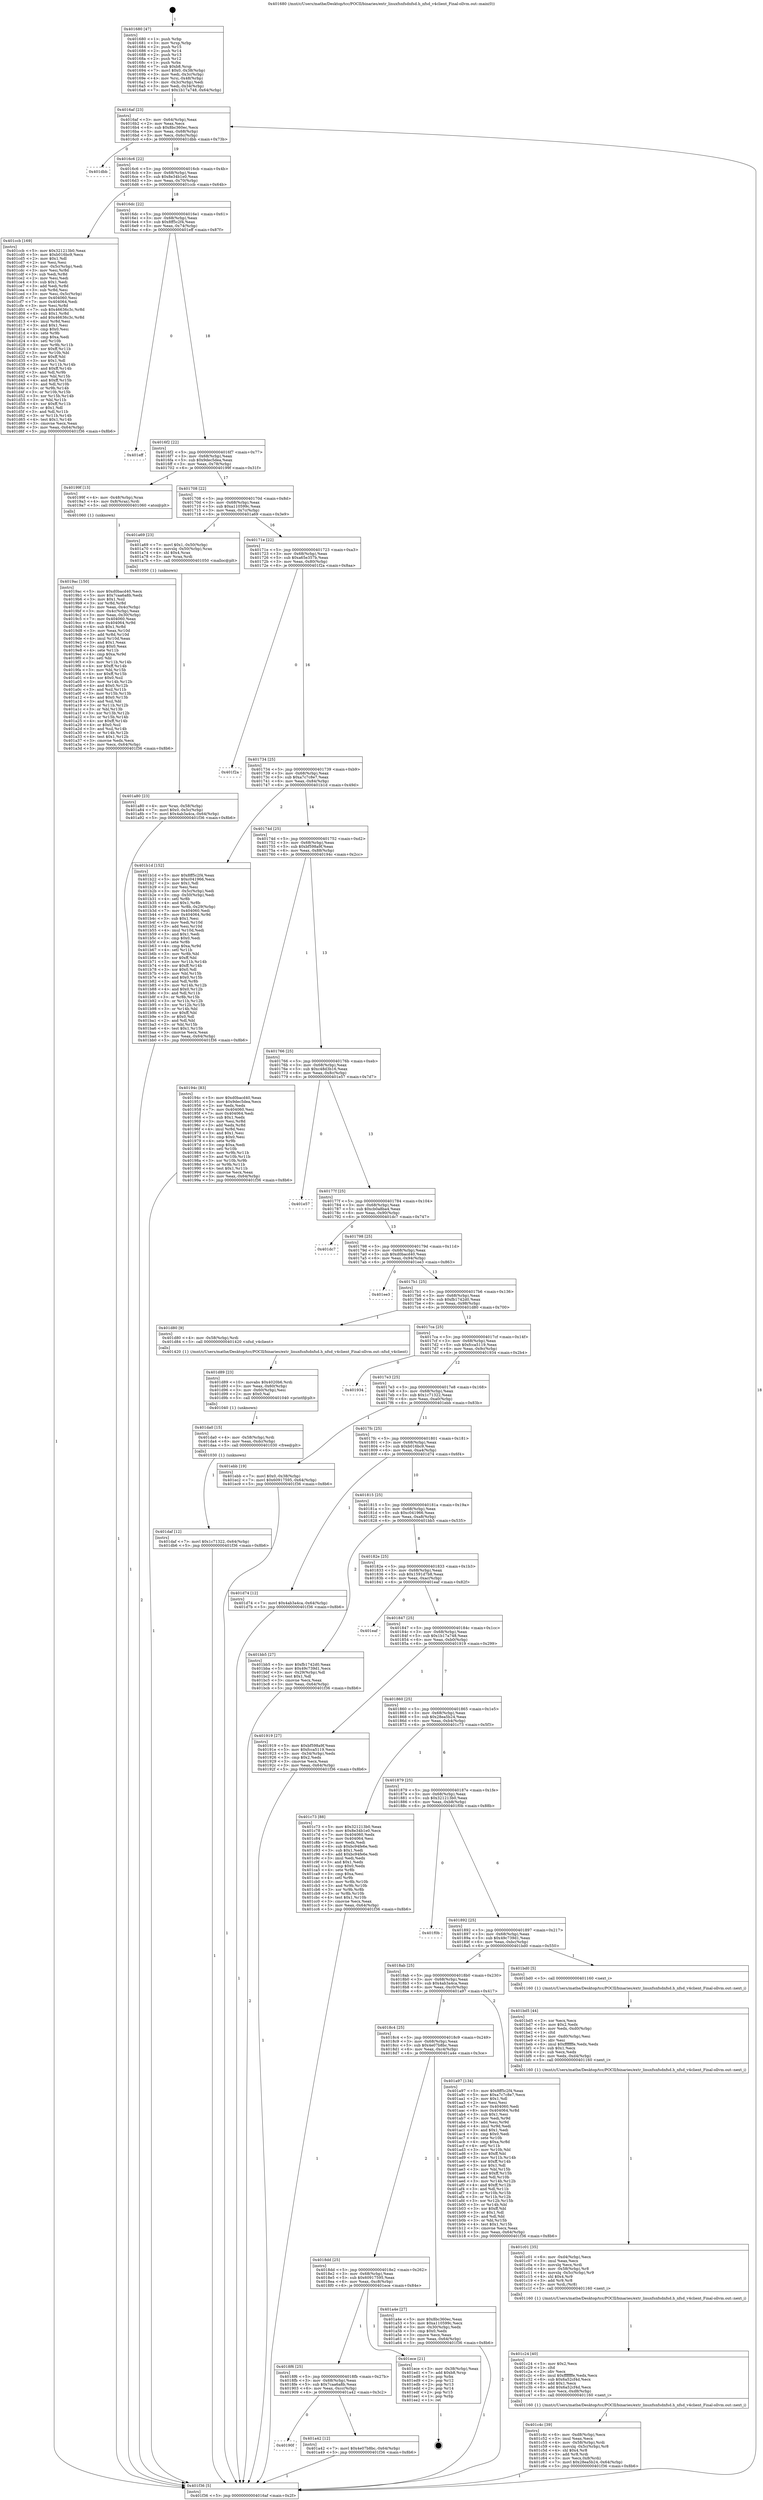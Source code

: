 digraph "0x401680" {
  label = "0x401680 (/mnt/c/Users/mathe/Desktop/tcc/POCII/binaries/extr_linuxfsnfsdnfsd.h_nfsd_v4client_Final-ollvm.out::main(0))"
  labelloc = "t"
  node[shape=record]

  Entry [label="",width=0.3,height=0.3,shape=circle,fillcolor=black,style=filled]
  "0x4016af" [label="{
     0x4016af [23]\l
     | [instrs]\l
     &nbsp;&nbsp;0x4016af \<+3\>: mov -0x64(%rbp),%eax\l
     &nbsp;&nbsp;0x4016b2 \<+2\>: mov %eax,%ecx\l
     &nbsp;&nbsp;0x4016b4 \<+6\>: sub $0x8bc360ec,%ecx\l
     &nbsp;&nbsp;0x4016ba \<+3\>: mov %eax,-0x68(%rbp)\l
     &nbsp;&nbsp;0x4016bd \<+3\>: mov %ecx,-0x6c(%rbp)\l
     &nbsp;&nbsp;0x4016c0 \<+6\>: je 0000000000401dbb \<main+0x73b\>\l
  }"]
  "0x401dbb" [label="{
     0x401dbb\l
  }", style=dashed]
  "0x4016c6" [label="{
     0x4016c6 [22]\l
     | [instrs]\l
     &nbsp;&nbsp;0x4016c6 \<+5\>: jmp 00000000004016cb \<main+0x4b\>\l
     &nbsp;&nbsp;0x4016cb \<+3\>: mov -0x68(%rbp),%eax\l
     &nbsp;&nbsp;0x4016ce \<+5\>: sub $0x8e34b1e0,%eax\l
     &nbsp;&nbsp;0x4016d3 \<+3\>: mov %eax,-0x70(%rbp)\l
     &nbsp;&nbsp;0x4016d6 \<+6\>: je 0000000000401ccb \<main+0x64b\>\l
  }"]
  Exit [label="",width=0.3,height=0.3,shape=circle,fillcolor=black,style=filled,peripheries=2]
  "0x401ccb" [label="{
     0x401ccb [169]\l
     | [instrs]\l
     &nbsp;&nbsp;0x401ccb \<+5\>: mov $0x321213b0,%eax\l
     &nbsp;&nbsp;0x401cd0 \<+5\>: mov $0xb016bc9,%ecx\l
     &nbsp;&nbsp;0x401cd5 \<+2\>: mov $0x1,%dl\l
     &nbsp;&nbsp;0x401cd7 \<+2\>: xor %esi,%esi\l
     &nbsp;&nbsp;0x401cd9 \<+3\>: mov -0x5c(%rbp),%edi\l
     &nbsp;&nbsp;0x401cdc \<+3\>: mov %esi,%r8d\l
     &nbsp;&nbsp;0x401cdf \<+3\>: sub %edi,%r8d\l
     &nbsp;&nbsp;0x401ce2 \<+2\>: mov %esi,%edi\l
     &nbsp;&nbsp;0x401ce4 \<+3\>: sub $0x1,%edi\l
     &nbsp;&nbsp;0x401ce7 \<+3\>: add %edi,%r8d\l
     &nbsp;&nbsp;0x401cea \<+3\>: sub %r8d,%esi\l
     &nbsp;&nbsp;0x401ced \<+3\>: mov %esi,-0x5c(%rbp)\l
     &nbsp;&nbsp;0x401cf0 \<+7\>: mov 0x404060,%esi\l
     &nbsp;&nbsp;0x401cf7 \<+7\>: mov 0x404064,%edi\l
     &nbsp;&nbsp;0x401cfe \<+3\>: mov %esi,%r8d\l
     &nbsp;&nbsp;0x401d01 \<+7\>: sub $0x46636c3c,%r8d\l
     &nbsp;&nbsp;0x401d08 \<+4\>: sub $0x1,%r8d\l
     &nbsp;&nbsp;0x401d0c \<+7\>: add $0x46636c3c,%r8d\l
     &nbsp;&nbsp;0x401d13 \<+4\>: imul %r8d,%esi\l
     &nbsp;&nbsp;0x401d17 \<+3\>: and $0x1,%esi\l
     &nbsp;&nbsp;0x401d1a \<+3\>: cmp $0x0,%esi\l
     &nbsp;&nbsp;0x401d1d \<+4\>: sete %r9b\l
     &nbsp;&nbsp;0x401d21 \<+3\>: cmp $0xa,%edi\l
     &nbsp;&nbsp;0x401d24 \<+4\>: setl %r10b\l
     &nbsp;&nbsp;0x401d28 \<+3\>: mov %r9b,%r11b\l
     &nbsp;&nbsp;0x401d2b \<+4\>: xor $0xff,%r11b\l
     &nbsp;&nbsp;0x401d2f \<+3\>: mov %r10b,%bl\l
     &nbsp;&nbsp;0x401d32 \<+3\>: xor $0xff,%bl\l
     &nbsp;&nbsp;0x401d35 \<+3\>: xor $0x1,%dl\l
     &nbsp;&nbsp;0x401d38 \<+3\>: mov %r11b,%r14b\l
     &nbsp;&nbsp;0x401d3b \<+4\>: and $0xff,%r14b\l
     &nbsp;&nbsp;0x401d3f \<+3\>: and %dl,%r9b\l
     &nbsp;&nbsp;0x401d42 \<+3\>: mov %bl,%r15b\l
     &nbsp;&nbsp;0x401d45 \<+4\>: and $0xff,%r15b\l
     &nbsp;&nbsp;0x401d49 \<+3\>: and %dl,%r10b\l
     &nbsp;&nbsp;0x401d4c \<+3\>: or %r9b,%r14b\l
     &nbsp;&nbsp;0x401d4f \<+3\>: or %r10b,%r15b\l
     &nbsp;&nbsp;0x401d52 \<+3\>: xor %r15b,%r14b\l
     &nbsp;&nbsp;0x401d55 \<+3\>: or %bl,%r11b\l
     &nbsp;&nbsp;0x401d58 \<+4\>: xor $0xff,%r11b\l
     &nbsp;&nbsp;0x401d5c \<+3\>: or $0x1,%dl\l
     &nbsp;&nbsp;0x401d5f \<+3\>: and %dl,%r11b\l
     &nbsp;&nbsp;0x401d62 \<+3\>: or %r11b,%r14b\l
     &nbsp;&nbsp;0x401d65 \<+4\>: test $0x1,%r14b\l
     &nbsp;&nbsp;0x401d69 \<+3\>: cmovne %ecx,%eax\l
     &nbsp;&nbsp;0x401d6c \<+3\>: mov %eax,-0x64(%rbp)\l
     &nbsp;&nbsp;0x401d6f \<+5\>: jmp 0000000000401f36 \<main+0x8b6\>\l
  }"]
  "0x4016dc" [label="{
     0x4016dc [22]\l
     | [instrs]\l
     &nbsp;&nbsp;0x4016dc \<+5\>: jmp 00000000004016e1 \<main+0x61\>\l
     &nbsp;&nbsp;0x4016e1 \<+3\>: mov -0x68(%rbp),%eax\l
     &nbsp;&nbsp;0x4016e4 \<+5\>: sub $0x8ff5c2f4,%eax\l
     &nbsp;&nbsp;0x4016e9 \<+3\>: mov %eax,-0x74(%rbp)\l
     &nbsp;&nbsp;0x4016ec \<+6\>: je 0000000000401eff \<main+0x87f\>\l
  }"]
  "0x401daf" [label="{
     0x401daf [12]\l
     | [instrs]\l
     &nbsp;&nbsp;0x401daf \<+7\>: movl $0x1c71322,-0x64(%rbp)\l
     &nbsp;&nbsp;0x401db6 \<+5\>: jmp 0000000000401f36 \<main+0x8b6\>\l
  }"]
  "0x401eff" [label="{
     0x401eff\l
  }", style=dashed]
  "0x4016f2" [label="{
     0x4016f2 [22]\l
     | [instrs]\l
     &nbsp;&nbsp;0x4016f2 \<+5\>: jmp 00000000004016f7 \<main+0x77\>\l
     &nbsp;&nbsp;0x4016f7 \<+3\>: mov -0x68(%rbp),%eax\l
     &nbsp;&nbsp;0x4016fa \<+5\>: sub $0x9dec5dea,%eax\l
     &nbsp;&nbsp;0x4016ff \<+3\>: mov %eax,-0x78(%rbp)\l
     &nbsp;&nbsp;0x401702 \<+6\>: je 000000000040199f \<main+0x31f\>\l
  }"]
  "0x401da0" [label="{
     0x401da0 [15]\l
     | [instrs]\l
     &nbsp;&nbsp;0x401da0 \<+4\>: mov -0x58(%rbp),%rdi\l
     &nbsp;&nbsp;0x401da4 \<+6\>: mov %eax,-0xdc(%rbp)\l
     &nbsp;&nbsp;0x401daa \<+5\>: call 0000000000401030 \<free@plt\>\l
     | [calls]\l
     &nbsp;&nbsp;0x401030 \{1\} (unknown)\l
  }"]
  "0x40199f" [label="{
     0x40199f [13]\l
     | [instrs]\l
     &nbsp;&nbsp;0x40199f \<+4\>: mov -0x48(%rbp),%rax\l
     &nbsp;&nbsp;0x4019a3 \<+4\>: mov 0x8(%rax),%rdi\l
     &nbsp;&nbsp;0x4019a7 \<+5\>: call 0000000000401060 \<atoi@plt\>\l
     | [calls]\l
     &nbsp;&nbsp;0x401060 \{1\} (unknown)\l
  }"]
  "0x401708" [label="{
     0x401708 [22]\l
     | [instrs]\l
     &nbsp;&nbsp;0x401708 \<+5\>: jmp 000000000040170d \<main+0x8d\>\l
     &nbsp;&nbsp;0x40170d \<+3\>: mov -0x68(%rbp),%eax\l
     &nbsp;&nbsp;0x401710 \<+5\>: sub $0xa110599c,%eax\l
     &nbsp;&nbsp;0x401715 \<+3\>: mov %eax,-0x7c(%rbp)\l
     &nbsp;&nbsp;0x401718 \<+6\>: je 0000000000401a69 \<main+0x3e9\>\l
  }"]
  "0x401d89" [label="{
     0x401d89 [23]\l
     | [instrs]\l
     &nbsp;&nbsp;0x401d89 \<+10\>: movabs $0x4020b6,%rdi\l
     &nbsp;&nbsp;0x401d93 \<+3\>: mov %eax,-0x60(%rbp)\l
     &nbsp;&nbsp;0x401d96 \<+3\>: mov -0x60(%rbp),%esi\l
     &nbsp;&nbsp;0x401d99 \<+2\>: mov $0x0,%al\l
     &nbsp;&nbsp;0x401d9b \<+5\>: call 0000000000401040 \<printf@plt\>\l
     | [calls]\l
     &nbsp;&nbsp;0x401040 \{1\} (unknown)\l
  }"]
  "0x401a69" [label="{
     0x401a69 [23]\l
     | [instrs]\l
     &nbsp;&nbsp;0x401a69 \<+7\>: movl $0x1,-0x50(%rbp)\l
     &nbsp;&nbsp;0x401a70 \<+4\>: movslq -0x50(%rbp),%rax\l
     &nbsp;&nbsp;0x401a74 \<+4\>: shl $0x4,%rax\l
     &nbsp;&nbsp;0x401a78 \<+3\>: mov %rax,%rdi\l
     &nbsp;&nbsp;0x401a7b \<+5\>: call 0000000000401050 \<malloc@plt\>\l
     | [calls]\l
     &nbsp;&nbsp;0x401050 \{1\} (unknown)\l
  }"]
  "0x40171e" [label="{
     0x40171e [22]\l
     | [instrs]\l
     &nbsp;&nbsp;0x40171e \<+5\>: jmp 0000000000401723 \<main+0xa3\>\l
     &nbsp;&nbsp;0x401723 \<+3\>: mov -0x68(%rbp),%eax\l
     &nbsp;&nbsp;0x401726 \<+5\>: sub $0xa65e357b,%eax\l
     &nbsp;&nbsp;0x40172b \<+3\>: mov %eax,-0x80(%rbp)\l
     &nbsp;&nbsp;0x40172e \<+6\>: je 0000000000401f2a \<main+0x8aa\>\l
  }"]
  "0x401c4c" [label="{
     0x401c4c [39]\l
     | [instrs]\l
     &nbsp;&nbsp;0x401c4c \<+6\>: mov -0xd8(%rbp),%ecx\l
     &nbsp;&nbsp;0x401c52 \<+3\>: imul %eax,%ecx\l
     &nbsp;&nbsp;0x401c55 \<+4\>: mov -0x58(%rbp),%rdi\l
     &nbsp;&nbsp;0x401c59 \<+4\>: movslq -0x5c(%rbp),%r8\l
     &nbsp;&nbsp;0x401c5d \<+4\>: shl $0x4,%r8\l
     &nbsp;&nbsp;0x401c61 \<+3\>: add %r8,%rdi\l
     &nbsp;&nbsp;0x401c64 \<+3\>: mov %ecx,0x8(%rdi)\l
     &nbsp;&nbsp;0x401c67 \<+7\>: movl $0x28ea5b24,-0x64(%rbp)\l
     &nbsp;&nbsp;0x401c6e \<+5\>: jmp 0000000000401f36 \<main+0x8b6\>\l
  }"]
  "0x401f2a" [label="{
     0x401f2a\l
  }", style=dashed]
  "0x401734" [label="{
     0x401734 [25]\l
     | [instrs]\l
     &nbsp;&nbsp;0x401734 \<+5\>: jmp 0000000000401739 \<main+0xb9\>\l
     &nbsp;&nbsp;0x401739 \<+3\>: mov -0x68(%rbp),%eax\l
     &nbsp;&nbsp;0x40173c \<+5\>: sub $0xa7c7c8e7,%eax\l
     &nbsp;&nbsp;0x401741 \<+6\>: mov %eax,-0x84(%rbp)\l
     &nbsp;&nbsp;0x401747 \<+6\>: je 0000000000401b1d \<main+0x49d\>\l
  }"]
  "0x401c24" [label="{
     0x401c24 [40]\l
     | [instrs]\l
     &nbsp;&nbsp;0x401c24 \<+5\>: mov $0x2,%ecx\l
     &nbsp;&nbsp;0x401c29 \<+1\>: cltd\l
     &nbsp;&nbsp;0x401c2a \<+2\>: idiv %ecx\l
     &nbsp;&nbsp;0x401c2c \<+6\>: imul $0xfffffffe,%edx,%ecx\l
     &nbsp;&nbsp;0x401c32 \<+6\>: sub $0x6a52cf4d,%ecx\l
     &nbsp;&nbsp;0x401c38 \<+3\>: add $0x1,%ecx\l
     &nbsp;&nbsp;0x401c3b \<+6\>: add $0x6a52cf4d,%ecx\l
     &nbsp;&nbsp;0x401c41 \<+6\>: mov %ecx,-0xd8(%rbp)\l
     &nbsp;&nbsp;0x401c47 \<+5\>: call 0000000000401160 \<next_i\>\l
     | [calls]\l
     &nbsp;&nbsp;0x401160 \{1\} (/mnt/c/Users/mathe/Desktop/tcc/POCII/binaries/extr_linuxfsnfsdnfsd.h_nfsd_v4client_Final-ollvm.out::next_i)\l
  }"]
  "0x401b1d" [label="{
     0x401b1d [152]\l
     | [instrs]\l
     &nbsp;&nbsp;0x401b1d \<+5\>: mov $0x8ff5c2f4,%eax\l
     &nbsp;&nbsp;0x401b22 \<+5\>: mov $0xc041966,%ecx\l
     &nbsp;&nbsp;0x401b27 \<+2\>: mov $0x1,%dl\l
     &nbsp;&nbsp;0x401b29 \<+2\>: xor %esi,%esi\l
     &nbsp;&nbsp;0x401b2b \<+3\>: mov -0x5c(%rbp),%edi\l
     &nbsp;&nbsp;0x401b2e \<+3\>: cmp -0x50(%rbp),%edi\l
     &nbsp;&nbsp;0x401b31 \<+4\>: setl %r8b\l
     &nbsp;&nbsp;0x401b35 \<+4\>: and $0x1,%r8b\l
     &nbsp;&nbsp;0x401b39 \<+4\>: mov %r8b,-0x29(%rbp)\l
     &nbsp;&nbsp;0x401b3d \<+7\>: mov 0x404060,%edi\l
     &nbsp;&nbsp;0x401b44 \<+8\>: mov 0x404064,%r9d\l
     &nbsp;&nbsp;0x401b4c \<+3\>: sub $0x1,%esi\l
     &nbsp;&nbsp;0x401b4f \<+3\>: mov %edi,%r10d\l
     &nbsp;&nbsp;0x401b52 \<+3\>: add %esi,%r10d\l
     &nbsp;&nbsp;0x401b55 \<+4\>: imul %r10d,%edi\l
     &nbsp;&nbsp;0x401b59 \<+3\>: and $0x1,%edi\l
     &nbsp;&nbsp;0x401b5c \<+3\>: cmp $0x0,%edi\l
     &nbsp;&nbsp;0x401b5f \<+4\>: sete %r8b\l
     &nbsp;&nbsp;0x401b63 \<+4\>: cmp $0xa,%r9d\l
     &nbsp;&nbsp;0x401b67 \<+4\>: setl %r11b\l
     &nbsp;&nbsp;0x401b6b \<+3\>: mov %r8b,%bl\l
     &nbsp;&nbsp;0x401b6e \<+3\>: xor $0xff,%bl\l
     &nbsp;&nbsp;0x401b71 \<+3\>: mov %r11b,%r14b\l
     &nbsp;&nbsp;0x401b74 \<+4\>: xor $0xff,%r14b\l
     &nbsp;&nbsp;0x401b78 \<+3\>: xor $0x0,%dl\l
     &nbsp;&nbsp;0x401b7b \<+3\>: mov %bl,%r15b\l
     &nbsp;&nbsp;0x401b7e \<+4\>: and $0x0,%r15b\l
     &nbsp;&nbsp;0x401b82 \<+3\>: and %dl,%r8b\l
     &nbsp;&nbsp;0x401b85 \<+3\>: mov %r14b,%r12b\l
     &nbsp;&nbsp;0x401b88 \<+4\>: and $0x0,%r12b\l
     &nbsp;&nbsp;0x401b8c \<+3\>: and %dl,%r11b\l
     &nbsp;&nbsp;0x401b8f \<+3\>: or %r8b,%r15b\l
     &nbsp;&nbsp;0x401b92 \<+3\>: or %r11b,%r12b\l
     &nbsp;&nbsp;0x401b95 \<+3\>: xor %r12b,%r15b\l
     &nbsp;&nbsp;0x401b98 \<+3\>: or %r14b,%bl\l
     &nbsp;&nbsp;0x401b9b \<+3\>: xor $0xff,%bl\l
     &nbsp;&nbsp;0x401b9e \<+3\>: or $0x0,%dl\l
     &nbsp;&nbsp;0x401ba1 \<+2\>: and %dl,%bl\l
     &nbsp;&nbsp;0x401ba3 \<+3\>: or %bl,%r15b\l
     &nbsp;&nbsp;0x401ba6 \<+4\>: test $0x1,%r15b\l
     &nbsp;&nbsp;0x401baa \<+3\>: cmovne %ecx,%eax\l
     &nbsp;&nbsp;0x401bad \<+3\>: mov %eax,-0x64(%rbp)\l
     &nbsp;&nbsp;0x401bb0 \<+5\>: jmp 0000000000401f36 \<main+0x8b6\>\l
  }"]
  "0x40174d" [label="{
     0x40174d [25]\l
     | [instrs]\l
     &nbsp;&nbsp;0x40174d \<+5\>: jmp 0000000000401752 \<main+0xd2\>\l
     &nbsp;&nbsp;0x401752 \<+3\>: mov -0x68(%rbp),%eax\l
     &nbsp;&nbsp;0x401755 \<+5\>: sub $0xbf598a9f,%eax\l
     &nbsp;&nbsp;0x40175a \<+6\>: mov %eax,-0x88(%rbp)\l
     &nbsp;&nbsp;0x401760 \<+6\>: je 000000000040194c \<main+0x2cc\>\l
  }"]
  "0x401c01" [label="{
     0x401c01 [35]\l
     | [instrs]\l
     &nbsp;&nbsp;0x401c01 \<+6\>: mov -0xd4(%rbp),%ecx\l
     &nbsp;&nbsp;0x401c07 \<+3\>: imul %eax,%ecx\l
     &nbsp;&nbsp;0x401c0a \<+3\>: movslq %ecx,%rdi\l
     &nbsp;&nbsp;0x401c0d \<+4\>: mov -0x58(%rbp),%r8\l
     &nbsp;&nbsp;0x401c11 \<+4\>: movslq -0x5c(%rbp),%r9\l
     &nbsp;&nbsp;0x401c15 \<+4\>: shl $0x4,%r9\l
     &nbsp;&nbsp;0x401c19 \<+3\>: add %r9,%r8\l
     &nbsp;&nbsp;0x401c1c \<+3\>: mov %rdi,(%r8)\l
     &nbsp;&nbsp;0x401c1f \<+5\>: call 0000000000401160 \<next_i\>\l
     | [calls]\l
     &nbsp;&nbsp;0x401160 \{1\} (/mnt/c/Users/mathe/Desktop/tcc/POCII/binaries/extr_linuxfsnfsdnfsd.h_nfsd_v4client_Final-ollvm.out::next_i)\l
  }"]
  "0x40194c" [label="{
     0x40194c [83]\l
     | [instrs]\l
     &nbsp;&nbsp;0x40194c \<+5\>: mov $0xd0bacd40,%eax\l
     &nbsp;&nbsp;0x401951 \<+5\>: mov $0x9dec5dea,%ecx\l
     &nbsp;&nbsp;0x401956 \<+2\>: xor %edx,%edx\l
     &nbsp;&nbsp;0x401958 \<+7\>: mov 0x404060,%esi\l
     &nbsp;&nbsp;0x40195f \<+7\>: mov 0x404064,%edi\l
     &nbsp;&nbsp;0x401966 \<+3\>: sub $0x1,%edx\l
     &nbsp;&nbsp;0x401969 \<+3\>: mov %esi,%r8d\l
     &nbsp;&nbsp;0x40196c \<+3\>: add %edx,%r8d\l
     &nbsp;&nbsp;0x40196f \<+4\>: imul %r8d,%esi\l
     &nbsp;&nbsp;0x401973 \<+3\>: and $0x1,%esi\l
     &nbsp;&nbsp;0x401976 \<+3\>: cmp $0x0,%esi\l
     &nbsp;&nbsp;0x401979 \<+4\>: sete %r9b\l
     &nbsp;&nbsp;0x40197d \<+3\>: cmp $0xa,%edi\l
     &nbsp;&nbsp;0x401980 \<+4\>: setl %r10b\l
     &nbsp;&nbsp;0x401984 \<+3\>: mov %r9b,%r11b\l
     &nbsp;&nbsp;0x401987 \<+3\>: and %r10b,%r11b\l
     &nbsp;&nbsp;0x40198a \<+3\>: xor %r10b,%r9b\l
     &nbsp;&nbsp;0x40198d \<+3\>: or %r9b,%r11b\l
     &nbsp;&nbsp;0x401990 \<+4\>: test $0x1,%r11b\l
     &nbsp;&nbsp;0x401994 \<+3\>: cmovne %ecx,%eax\l
     &nbsp;&nbsp;0x401997 \<+3\>: mov %eax,-0x64(%rbp)\l
     &nbsp;&nbsp;0x40199a \<+5\>: jmp 0000000000401f36 \<main+0x8b6\>\l
  }"]
  "0x401766" [label="{
     0x401766 [25]\l
     | [instrs]\l
     &nbsp;&nbsp;0x401766 \<+5\>: jmp 000000000040176b \<main+0xeb\>\l
     &nbsp;&nbsp;0x40176b \<+3\>: mov -0x68(%rbp),%eax\l
     &nbsp;&nbsp;0x40176e \<+5\>: sub $0xc48d3b16,%eax\l
     &nbsp;&nbsp;0x401773 \<+6\>: mov %eax,-0x8c(%rbp)\l
     &nbsp;&nbsp;0x401779 \<+6\>: je 0000000000401e57 \<main+0x7d7\>\l
  }"]
  "0x401bd5" [label="{
     0x401bd5 [44]\l
     | [instrs]\l
     &nbsp;&nbsp;0x401bd5 \<+2\>: xor %ecx,%ecx\l
     &nbsp;&nbsp;0x401bd7 \<+5\>: mov $0x2,%edx\l
     &nbsp;&nbsp;0x401bdc \<+6\>: mov %edx,-0xd0(%rbp)\l
     &nbsp;&nbsp;0x401be2 \<+1\>: cltd\l
     &nbsp;&nbsp;0x401be3 \<+6\>: mov -0xd0(%rbp),%esi\l
     &nbsp;&nbsp;0x401be9 \<+2\>: idiv %esi\l
     &nbsp;&nbsp;0x401beb \<+6\>: imul $0xfffffffe,%edx,%edx\l
     &nbsp;&nbsp;0x401bf1 \<+3\>: sub $0x1,%ecx\l
     &nbsp;&nbsp;0x401bf4 \<+2\>: sub %ecx,%edx\l
     &nbsp;&nbsp;0x401bf6 \<+6\>: mov %edx,-0xd4(%rbp)\l
     &nbsp;&nbsp;0x401bfc \<+5\>: call 0000000000401160 \<next_i\>\l
     | [calls]\l
     &nbsp;&nbsp;0x401160 \{1\} (/mnt/c/Users/mathe/Desktop/tcc/POCII/binaries/extr_linuxfsnfsdnfsd.h_nfsd_v4client_Final-ollvm.out::next_i)\l
  }"]
  "0x401e57" [label="{
     0x401e57\l
  }", style=dashed]
  "0x40177f" [label="{
     0x40177f [25]\l
     | [instrs]\l
     &nbsp;&nbsp;0x40177f \<+5\>: jmp 0000000000401784 \<main+0x104\>\l
     &nbsp;&nbsp;0x401784 \<+3\>: mov -0x68(%rbp),%eax\l
     &nbsp;&nbsp;0x401787 \<+5\>: sub $0xcb0a8ba4,%eax\l
     &nbsp;&nbsp;0x40178c \<+6\>: mov %eax,-0x90(%rbp)\l
     &nbsp;&nbsp;0x401792 \<+6\>: je 0000000000401dc7 \<main+0x747\>\l
  }"]
  "0x401a80" [label="{
     0x401a80 [23]\l
     | [instrs]\l
     &nbsp;&nbsp;0x401a80 \<+4\>: mov %rax,-0x58(%rbp)\l
     &nbsp;&nbsp;0x401a84 \<+7\>: movl $0x0,-0x5c(%rbp)\l
     &nbsp;&nbsp;0x401a8b \<+7\>: movl $0x4ab3a4ca,-0x64(%rbp)\l
     &nbsp;&nbsp;0x401a92 \<+5\>: jmp 0000000000401f36 \<main+0x8b6\>\l
  }"]
  "0x401dc7" [label="{
     0x401dc7\l
  }", style=dashed]
  "0x401798" [label="{
     0x401798 [25]\l
     | [instrs]\l
     &nbsp;&nbsp;0x401798 \<+5\>: jmp 000000000040179d \<main+0x11d\>\l
     &nbsp;&nbsp;0x40179d \<+3\>: mov -0x68(%rbp),%eax\l
     &nbsp;&nbsp;0x4017a0 \<+5\>: sub $0xd0bacd40,%eax\l
     &nbsp;&nbsp;0x4017a5 \<+6\>: mov %eax,-0x94(%rbp)\l
     &nbsp;&nbsp;0x4017ab \<+6\>: je 0000000000401ee3 \<main+0x863\>\l
  }"]
  "0x40190f" [label="{
     0x40190f\l
  }", style=dashed]
  "0x401ee3" [label="{
     0x401ee3\l
  }", style=dashed]
  "0x4017b1" [label="{
     0x4017b1 [25]\l
     | [instrs]\l
     &nbsp;&nbsp;0x4017b1 \<+5\>: jmp 00000000004017b6 \<main+0x136\>\l
     &nbsp;&nbsp;0x4017b6 \<+3\>: mov -0x68(%rbp),%eax\l
     &nbsp;&nbsp;0x4017b9 \<+5\>: sub $0xfb1742d0,%eax\l
     &nbsp;&nbsp;0x4017be \<+6\>: mov %eax,-0x98(%rbp)\l
     &nbsp;&nbsp;0x4017c4 \<+6\>: je 0000000000401d80 \<main+0x700\>\l
  }"]
  "0x401a42" [label="{
     0x401a42 [12]\l
     | [instrs]\l
     &nbsp;&nbsp;0x401a42 \<+7\>: movl $0x4e07b8bc,-0x64(%rbp)\l
     &nbsp;&nbsp;0x401a49 \<+5\>: jmp 0000000000401f36 \<main+0x8b6\>\l
  }"]
  "0x401d80" [label="{
     0x401d80 [9]\l
     | [instrs]\l
     &nbsp;&nbsp;0x401d80 \<+4\>: mov -0x58(%rbp),%rdi\l
     &nbsp;&nbsp;0x401d84 \<+5\>: call 0000000000401420 \<nfsd_v4client\>\l
     | [calls]\l
     &nbsp;&nbsp;0x401420 \{1\} (/mnt/c/Users/mathe/Desktop/tcc/POCII/binaries/extr_linuxfsnfsdnfsd.h_nfsd_v4client_Final-ollvm.out::nfsd_v4client)\l
  }"]
  "0x4017ca" [label="{
     0x4017ca [25]\l
     | [instrs]\l
     &nbsp;&nbsp;0x4017ca \<+5\>: jmp 00000000004017cf \<main+0x14f\>\l
     &nbsp;&nbsp;0x4017cf \<+3\>: mov -0x68(%rbp),%eax\l
     &nbsp;&nbsp;0x4017d2 \<+5\>: sub $0xfcca5119,%eax\l
     &nbsp;&nbsp;0x4017d7 \<+6\>: mov %eax,-0x9c(%rbp)\l
     &nbsp;&nbsp;0x4017dd \<+6\>: je 0000000000401934 \<main+0x2b4\>\l
  }"]
  "0x4018f6" [label="{
     0x4018f6 [25]\l
     | [instrs]\l
     &nbsp;&nbsp;0x4018f6 \<+5\>: jmp 00000000004018fb \<main+0x27b\>\l
     &nbsp;&nbsp;0x4018fb \<+3\>: mov -0x68(%rbp),%eax\l
     &nbsp;&nbsp;0x4018fe \<+5\>: sub $0x7caa6a8b,%eax\l
     &nbsp;&nbsp;0x401903 \<+6\>: mov %eax,-0xcc(%rbp)\l
     &nbsp;&nbsp;0x401909 \<+6\>: je 0000000000401a42 \<main+0x3c2\>\l
  }"]
  "0x401934" [label="{
     0x401934\l
  }", style=dashed]
  "0x4017e3" [label="{
     0x4017e3 [25]\l
     | [instrs]\l
     &nbsp;&nbsp;0x4017e3 \<+5\>: jmp 00000000004017e8 \<main+0x168\>\l
     &nbsp;&nbsp;0x4017e8 \<+3\>: mov -0x68(%rbp),%eax\l
     &nbsp;&nbsp;0x4017eb \<+5\>: sub $0x1c71322,%eax\l
     &nbsp;&nbsp;0x4017f0 \<+6\>: mov %eax,-0xa0(%rbp)\l
     &nbsp;&nbsp;0x4017f6 \<+6\>: je 0000000000401ebb \<main+0x83b\>\l
  }"]
  "0x401ece" [label="{
     0x401ece [21]\l
     | [instrs]\l
     &nbsp;&nbsp;0x401ece \<+3\>: mov -0x38(%rbp),%eax\l
     &nbsp;&nbsp;0x401ed1 \<+7\>: add $0xb8,%rsp\l
     &nbsp;&nbsp;0x401ed8 \<+1\>: pop %rbx\l
     &nbsp;&nbsp;0x401ed9 \<+2\>: pop %r12\l
     &nbsp;&nbsp;0x401edb \<+2\>: pop %r13\l
     &nbsp;&nbsp;0x401edd \<+2\>: pop %r14\l
     &nbsp;&nbsp;0x401edf \<+2\>: pop %r15\l
     &nbsp;&nbsp;0x401ee1 \<+1\>: pop %rbp\l
     &nbsp;&nbsp;0x401ee2 \<+1\>: ret\l
  }"]
  "0x401ebb" [label="{
     0x401ebb [19]\l
     | [instrs]\l
     &nbsp;&nbsp;0x401ebb \<+7\>: movl $0x0,-0x38(%rbp)\l
     &nbsp;&nbsp;0x401ec2 \<+7\>: movl $0x60917595,-0x64(%rbp)\l
     &nbsp;&nbsp;0x401ec9 \<+5\>: jmp 0000000000401f36 \<main+0x8b6\>\l
  }"]
  "0x4017fc" [label="{
     0x4017fc [25]\l
     | [instrs]\l
     &nbsp;&nbsp;0x4017fc \<+5\>: jmp 0000000000401801 \<main+0x181\>\l
     &nbsp;&nbsp;0x401801 \<+3\>: mov -0x68(%rbp),%eax\l
     &nbsp;&nbsp;0x401804 \<+5\>: sub $0xb016bc9,%eax\l
     &nbsp;&nbsp;0x401809 \<+6\>: mov %eax,-0xa4(%rbp)\l
     &nbsp;&nbsp;0x40180f \<+6\>: je 0000000000401d74 \<main+0x6f4\>\l
  }"]
  "0x4018dd" [label="{
     0x4018dd [25]\l
     | [instrs]\l
     &nbsp;&nbsp;0x4018dd \<+5\>: jmp 00000000004018e2 \<main+0x262\>\l
     &nbsp;&nbsp;0x4018e2 \<+3\>: mov -0x68(%rbp),%eax\l
     &nbsp;&nbsp;0x4018e5 \<+5\>: sub $0x60917595,%eax\l
     &nbsp;&nbsp;0x4018ea \<+6\>: mov %eax,-0xc8(%rbp)\l
     &nbsp;&nbsp;0x4018f0 \<+6\>: je 0000000000401ece \<main+0x84e\>\l
  }"]
  "0x401d74" [label="{
     0x401d74 [12]\l
     | [instrs]\l
     &nbsp;&nbsp;0x401d74 \<+7\>: movl $0x4ab3a4ca,-0x64(%rbp)\l
     &nbsp;&nbsp;0x401d7b \<+5\>: jmp 0000000000401f36 \<main+0x8b6\>\l
  }"]
  "0x401815" [label="{
     0x401815 [25]\l
     | [instrs]\l
     &nbsp;&nbsp;0x401815 \<+5\>: jmp 000000000040181a \<main+0x19a\>\l
     &nbsp;&nbsp;0x40181a \<+3\>: mov -0x68(%rbp),%eax\l
     &nbsp;&nbsp;0x40181d \<+5\>: sub $0xc041966,%eax\l
     &nbsp;&nbsp;0x401822 \<+6\>: mov %eax,-0xa8(%rbp)\l
     &nbsp;&nbsp;0x401828 \<+6\>: je 0000000000401bb5 \<main+0x535\>\l
  }"]
  "0x401a4e" [label="{
     0x401a4e [27]\l
     | [instrs]\l
     &nbsp;&nbsp;0x401a4e \<+5\>: mov $0x8bc360ec,%eax\l
     &nbsp;&nbsp;0x401a53 \<+5\>: mov $0xa110599c,%ecx\l
     &nbsp;&nbsp;0x401a58 \<+3\>: mov -0x30(%rbp),%edx\l
     &nbsp;&nbsp;0x401a5b \<+3\>: cmp $0x0,%edx\l
     &nbsp;&nbsp;0x401a5e \<+3\>: cmove %ecx,%eax\l
     &nbsp;&nbsp;0x401a61 \<+3\>: mov %eax,-0x64(%rbp)\l
     &nbsp;&nbsp;0x401a64 \<+5\>: jmp 0000000000401f36 \<main+0x8b6\>\l
  }"]
  "0x401bb5" [label="{
     0x401bb5 [27]\l
     | [instrs]\l
     &nbsp;&nbsp;0x401bb5 \<+5\>: mov $0xfb1742d0,%eax\l
     &nbsp;&nbsp;0x401bba \<+5\>: mov $0x49c739d1,%ecx\l
     &nbsp;&nbsp;0x401bbf \<+3\>: mov -0x29(%rbp),%dl\l
     &nbsp;&nbsp;0x401bc2 \<+3\>: test $0x1,%dl\l
     &nbsp;&nbsp;0x401bc5 \<+3\>: cmovne %ecx,%eax\l
     &nbsp;&nbsp;0x401bc8 \<+3\>: mov %eax,-0x64(%rbp)\l
     &nbsp;&nbsp;0x401bcb \<+5\>: jmp 0000000000401f36 \<main+0x8b6\>\l
  }"]
  "0x40182e" [label="{
     0x40182e [25]\l
     | [instrs]\l
     &nbsp;&nbsp;0x40182e \<+5\>: jmp 0000000000401833 \<main+0x1b3\>\l
     &nbsp;&nbsp;0x401833 \<+3\>: mov -0x68(%rbp),%eax\l
     &nbsp;&nbsp;0x401836 \<+5\>: sub $0x1591d7b8,%eax\l
     &nbsp;&nbsp;0x40183b \<+6\>: mov %eax,-0xac(%rbp)\l
     &nbsp;&nbsp;0x401841 \<+6\>: je 0000000000401eaf \<main+0x82f\>\l
  }"]
  "0x4018c4" [label="{
     0x4018c4 [25]\l
     | [instrs]\l
     &nbsp;&nbsp;0x4018c4 \<+5\>: jmp 00000000004018c9 \<main+0x249\>\l
     &nbsp;&nbsp;0x4018c9 \<+3\>: mov -0x68(%rbp),%eax\l
     &nbsp;&nbsp;0x4018cc \<+5\>: sub $0x4e07b8bc,%eax\l
     &nbsp;&nbsp;0x4018d1 \<+6\>: mov %eax,-0xc4(%rbp)\l
     &nbsp;&nbsp;0x4018d7 \<+6\>: je 0000000000401a4e \<main+0x3ce\>\l
  }"]
  "0x401eaf" [label="{
     0x401eaf\l
  }", style=dashed]
  "0x401847" [label="{
     0x401847 [25]\l
     | [instrs]\l
     &nbsp;&nbsp;0x401847 \<+5\>: jmp 000000000040184c \<main+0x1cc\>\l
     &nbsp;&nbsp;0x40184c \<+3\>: mov -0x68(%rbp),%eax\l
     &nbsp;&nbsp;0x40184f \<+5\>: sub $0x1b17a748,%eax\l
     &nbsp;&nbsp;0x401854 \<+6\>: mov %eax,-0xb0(%rbp)\l
     &nbsp;&nbsp;0x40185a \<+6\>: je 0000000000401919 \<main+0x299\>\l
  }"]
  "0x401a97" [label="{
     0x401a97 [134]\l
     | [instrs]\l
     &nbsp;&nbsp;0x401a97 \<+5\>: mov $0x8ff5c2f4,%eax\l
     &nbsp;&nbsp;0x401a9c \<+5\>: mov $0xa7c7c8e7,%ecx\l
     &nbsp;&nbsp;0x401aa1 \<+2\>: mov $0x1,%dl\l
     &nbsp;&nbsp;0x401aa3 \<+2\>: xor %esi,%esi\l
     &nbsp;&nbsp;0x401aa5 \<+7\>: mov 0x404060,%edi\l
     &nbsp;&nbsp;0x401aac \<+8\>: mov 0x404064,%r8d\l
     &nbsp;&nbsp;0x401ab4 \<+3\>: sub $0x1,%esi\l
     &nbsp;&nbsp;0x401ab7 \<+3\>: mov %edi,%r9d\l
     &nbsp;&nbsp;0x401aba \<+3\>: add %esi,%r9d\l
     &nbsp;&nbsp;0x401abd \<+4\>: imul %r9d,%edi\l
     &nbsp;&nbsp;0x401ac1 \<+3\>: and $0x1,%edi\l
     &nbsp;&nbsp;0x401ac4 \<+3\>: cmp $0x0,%edi\l
     &nbsp;&nbsp;0x401ac7 \<+4\>: sete %r10b\l
     &nbsp;&nbsp;0x401acb \<+4\>: cmp $0xa,%r8d\l
     &nbsp;&nbsp;0x401acf \<+4\>: setl %r11b\l
     &nbsp;&nbsp;0x401ad3 \<+3\>: mov %r10b,%bl\l
     &nbsp;&nbsp;0x401ad6 \<+3\>: xor $0xff,%bl\l
     &nbsp;&nbsp;0x401ad9 \<+3\>: mov %r11b,%r14b\l
     &nbsp;&nbsp;0x401adc \<+4\>: xor $0xff,%r14b\l
     &nbsp;&nbsp;0x401ae0 \<+3\>: xor $0x1,%dl\l
     &nbsp;&nbsp;0x401ae3 \<+3\>: mov %bl,%r15b\l
     &nbsp;&nbsp;0x401ae6 \<+4\>: and $0xff,%r15b\l
     &nbsp;&nbsp;0x401aea \<+3\>: and %dl,%r10b\l
     &nbsp;&nbsp;0x401aed \<+3\>: mov %r14b,%r12b\l
     &nbsp;&nbsp;0x401af0 \<+4\>: and $0xff,%r12b\l
     &nbsp;&nbsp;0x401af4 \<+3\>: and %dl,%r11b\l
     &nbsp;&nbsp;0x401af7 \<+3\>: or %r10b,%r15b\l
     &nbsp;&nbsp;0x401afa \<+3\>: or %r11b,%r12b\l
     &nbsp;&nbsp;0x401afd \<+3\>: xor %r12b,%r15b\l
     &nbsp;&nbsp;0x401b00 \<+3\>: or %r14b,%bl\l
     &nbsp;&nbsp;0x401b03 \<+3\>: xor $0xff,%bl\l
     &nbsp;&nbsp;0x401b06 \<+3\>: or $0x1,%dl\l
     &nbsp;&nbsp;0x401b09 \<+2\>: and %dl,%bl\l
     &nbsp;&nbsp;0x401b0b \<+3\>: or %bl,%r15b\l
     &nbsp;&nbsp;0x401b0e \<+4\>: test $0x1,%r15b\l
     &nbsp;&nbsp;0x401b12 \<+3\>: cmovne %ecx,%eax\l
     &nbsp;&nbsp;0x401b15 \<+3\>: mov %eax,-0x64(%rbp)\l
     &nbsp;&nbsp;0x401b18 \<+5\>: jmp 0000000000401f36 \<main+0x8b6\>\l
  }"]
  "0x401919" [label="{
     0x401919 [27]\l
     | [instrs]\l
     &nbsp;&nbsp;0x401919 \<+5\>: mov $0xbf598a9f,%eax\l
     &nbsp;&nbsp;0x40191e \<+5\>: mov $0xfcca5119,%ecx\l
     &nbsp;&nbsp;0x401923 \<+3\>: mov -0x34(%rbp),%edx\l
     &nbsp;&nbsp;0x401926 \<+3\>: cmp $0x2,%edx\l
     &nbsp;&nbsp;0x401929 \<+3\>: cmovne %ecx,%eax\l
     &nbsp;&nbsp;0x40192c \<+3\>: mov %eax,-0x64(%rbp)\l
     &nbsp;&nbsp;0x40192f \<+5\>: jmp 0000000000401f36 \<main+0x8b6\>\l
  }"]
  "0x401860" [label="{
     0x401860 [25]\l
     | [instrs]\l
     &nbsp;&nbsp;0x401860 \<+5\>: jmp 0000000000401865 \<main+0x1e5\>\l
     &nbsp;&nbsp;0x401865 \<+3\>: mov -0x68(%rbp),%eax\l
     &nbsp;&nbsp;0x401868 \<+5\>: sub $0x28ea5b24,%eax\l
     &nbsp;&nbsp;0x40186d \<+6\>: mov %eax,-0xb4(%rbp)\l
     &nbsp;&nbsp;0x401873 \<+6\>: je 0000000000401c73 \<main+0x5f3\>\l
  }"]
  "0x401f36" [label="{
     0x401f36 [5]\l
     | [instrs]\l
     &nbsp;&nbsp;0x401f36 \<+5\>: jmp 00000000004016af \<main+0x2f\>\l
  }"]
  "0x401680" [label="{
     0x401680 [47]\l
     | [instrs]\l
     &nbsp;&nbsp;0x401680 \<+1\>: push %rbp\l
     &nbsp;&nbsp;0x401681 \<+3\>: mov %rsp,%rbp\l
     &nbsp;&nbsp;0x401684 \<+2\>: push %r15\l
     &nbsp;&nbsp;0x401686 \<+2\>: push %r14\l
     &nbsp;&nbsp;0x401688 \<+2\>: push %r13\l
     &nbsp;&nbsp;0x40168a \<+2\>: push %r12\l
     &nbsp;&nbsp;0x40168c \<+1\>: push %rbx\l
     &nbsp;&nbsp;0x40168d \<+7\>: sub $0xb8,%rsp\l
     &nbsp;&nbsp;0x401694 \<+7\>: movl $0x0,-0x38(%rbp)\l
     &nbsp;&nbsp;0x40169b \<+3\>: mov %edi,-0x3c(%rbp)\l
     &nbsp;&nbsp;0x40169e \<+4\>: mov %rsi,-0x48(%rbp)\l
     &nbsp;&nbsp;0x4016a2 \<+3\>: mov -0x3c(%rbp),%edi\l
     &nbsp;&nbsp;0x4016a5 \<+3\>: mov %edi,-0x34(%rbp)\l
     &nbsp;&nbsp;0x4016a8 \<+7\>: movl $0x1b17a748,-0x64(%rbp)\l
  }"]
  "0x4019ac" [label="{
     0x4019ac [150]\l
     | [instrs]\l
     &nbsp;&nbsp;0x4019ac \<+5\>: mov $0xd0bacd40,%ecx\l
     &nbsp;&nbsp;0x4019b1 \<+5\>: mov $0x7caa6a8b,%edx\l
     &nbsp;&nbsp;0x4019b6 \<+3\>: mov $0x1,%sil\l
     &nbsp;&nbsp;0x4019b9 \<+3\>: xor %r8d,%r8d\l
     &nbsp;&nbsp;0x4019bc \<+3\>: mov %eax,-0x4c(%rbp)\l
     &nbsp;&nbsp;0x4019bf \<+3\>: mov -0x4c(%rbp),%eax\l
     &nbsp;&nbsp;0x4019c2 \<+3\>: mov %eax,-0x30(%rbp)\l
     &nbsp;&nbsp;0x4019c5 \<+7\>: mov 0x404060,%eax\l
     &nbsp;&nbsp;0x4019cc \<+8\>: mov 0x404064,%r9d\l
     &nbsp;&nbsp;0x4019d4 \<+4\>: sub $0x1,%r8d\l
     &nbsp;&nbsp;0x4019d8 \<+3\>: mov %eax,%r10d\l
     &nbsp;&nbsp;0x4019db \<+3\>: add %r8d,%r10d\l
     &nbsp;&nbsp;0x4019de \<+4\>: imul %r10d,%eax\l
     &nbsp;&nbsp;0x4019e2 \<+3\>: and $0x1,%eax\l
     &nbsp;&nbsp;0x4019e5 \<+3\>: cmp $0x0,%eax\l
     &nbsp;&nbsp;0x4019e8 \<+4\>: sete %r11b\l
     &nbsp;&nbsp;0x4019ec \<+4\>: cmp $0xa,%r9d\l
     &nbsp;&nbsp;0x4019f0 \<+3\>: setl %bl\l
     &nbsp;&nbsp;0x4019f3 \<+3\>: mov %r11b,%r14b\l
     &nbsp;&nbsp;0x4019f6 \<+4\>: xor $0xff,%r14b\l
     &nbsp;&nbsp;0x4019fa \<+3\>: mov %bl,%r15b\l
     &nbsp;&nbsp;0x4019fd \<+4\>: xor $0xff,%r15b\l
     &nbsp;&nbsp;0x401a01 \<+4\>: xor $0x0,%sil\l
     &nbsp;&nbsp;0x401a05 \<+3\>: mov %r14b,%r12b\l
     &nbsp;&nbsp;0x401a08 \<+4\>: and $0x0,%r12b\l
     &nbsp;&nbsp;0x401a0c \<+3\>: and %sil,%r11b\l
     &nbsp;&nbsp;0x401a0f \<+3\>: mov %r15b,%r13b\l
     &nbsp;&nbsp;0x401a12 \<+4\>: and $0x0,%r13b\l
     &nbsp;&nbsp;0x401a16 \<+3\>: and %sil,%bl\l
     &nbsp;&nbsp;0x401a19 \<+3\>: or %r11b,%r12b\l
     &nbsp;&nbsp;0x401a1c \<+3\>: or %bl,%r13b\l
     &nbsp;&nbsp;0x401a1f \<+3\>: xor %r13b,%r12b\l
     &nbsp;&nbsp;0x401a22 \<+3\>: or %r15b,%r14b\l
     &nbsp;&nbsp;0x401a25 \<+4\>: xor $0xff,%r14b\l
     &nbsp;&nbsp;0x401a29 \<+4\>: or $0x0,%sil\l
     &nbsp;&nbsp;0x401a2d \<+3\>: and %sil,%r14b\l
     &nbsp;&nbsp;0x401a30 \<+3\>: or %r14b,%r12b\l
     &nbsp;&nbsp;0x401a33 \<+4\>: test $0x1,%r12b\l
     &nbsp;&nbsp;0x401a37 \<+3\>: cmovne %edx,%ecx\l
     &nbsp;&nbsp;0x401a3a \<+3\>: mov %ecx,-0x64(%rbp)\l
     &nbsp;&nbsp;0x401a3d \<+5\>: jmp 0000000000401f36 \<main+0x8b6\>\l
  }"]
  "0x4018ab" [label="{
     0x4018ab [25]\l
     | [instrs]\l
     &nbsp;&nbsp;0x4018ab \<+5\>: jmp 00000000004018b0 \<main+0x230\>\l
     &nbsp;&nbsp;0x4018b0 \<+3\>: mov -0x68(%rbp),%eax\l
     &nbsp;&nbsp;0x4018b3 \<+5\>: sub $0x4ab3a4ca,%eax\l
     &nbsp;&nbsp;0x4018b8 \<+6\>: mov %eax,-0xc0(%rbp)\l
     &nbsp;&nbsp;0x4018be \<+6\>: je 0000000000401a97 \<main+0x417\>\l
  }"]
  "0x401c73" [label="{
     0x401c73 [88]\l
     | [instrs]\l
     &nbsp;&nbsp;0x401c73 \<+5\>: mov $0x321213b0,%eax\l
     &nbsp;&nbsp;0x401c78 \<+5\>: mov $0x8e34b1e0,%ecx\l
     &nbsp;&nbsp;0x401c7d \<+7\>: mov 0x404060,%edx\l
     &nbsp;&nbsp;0x401c84 \<+7\>: mov 0x404064,%esi\l
     &nbsp;&nbsp;0x401c8b \<+2\>: mov %edx,%edi\l
     &nbsp;&nbsp;0x401c8d \<+6\>: sub $0xbc94fe6e,%edi\l
     &nbsp;&nbsp;0x401c93 \<+3\>: sub $0x1,%edi\l
     &nbsp;&nbsp;0x401c96 \<+6\>: add $0xbc94fe6e,%edi\l
     &nbsp;&nbsp;0x401c9c \<+3\>: imul %edi,%edx\l
     &nbsp;&nbsp;0x401c9f \<+3\>: and $0x1,%edx\l
     &nbsp;&nbsp;0x401ca2 \<+3\>: cmp $0x0,%edx\l
     &nbsp;&nbsp;0x401ca5 \<+4\>: sete %r8b\l
     &nbsp;&nbsp;0x401ca9 \<+3\>: cmp $0xa,%esi\l
     &nbsp;&nbsp;0x401cac \<+4\>: setl %r9b\l
     &nbsp;&nbsp;0x401cb0 \<+3\>: mov %r8b,%r10b\l
     &nbsp;&nbsp;0x401cb3 \<+3\>: and %r9b,%r10b\l
     &nbsp;&nbsp;0x401cb6 \<+3\>: xor %r9b,%r8b\l
     &nbsp;&nbsp;0x401cb9 \<+3\>: or %r8b,%r10b\l
     &nbsp;&nbsp;0x401cbc \<+4\>: test $0x1,%r10b\l
     &nbsp;&nbsp;0x401cc0 \<+3\>: cmovne %ecx,%eax\l
     &nbsp;&nbsp;0x401cc3 \<+3\>: mov %eax,-0x64(%rbp)\l
     &nbsp;&nbsp;0x401cc6 \<+5\>: jmp 0000000000401f36 \<main+0x8b6\>\l
  }"]
  "0x401879" [label="{
     0x401879 [25]\l
     | [instrs]\l
     &nbsp;&nbsp;0x401879 \<+5\>: jmp 000000000040187e \<main+0x1fe\>\l
     &nbsp;&nbsp;0x40187e \<+3\>: mov -0x68(%rbp),%eax\l
     &nbsp;&nbsp;0x401881 \<+5\>: sub $0x321213b0,%eax\l
     &nbsp;&nbsp;0x401886 \<+6\>: mov %eax,-0xb8(%rbp)\l
     &nbsp;&nbsp;0x40188c \<+6\>: je 0000000000401f0b \<main+0x88b\>\l
  }"]
  "0x401bd0" [label="{
     0x401bd0 [5]\l
     | [instrs]\l
     &nbsp;&nbsp;0x401bd0 \<+5\>: call 0000000000401160 \<next_i\>\l
     | [calls]\l
     &nbsp;&nbsp;0x401160 \{1\} (/mnt/c/Users/mathe/Desktop/tcc/POCII/binaries/extr_linuxfsnfsdnfsd.h_nfsd_v4client_Final-ollvm.out::next_i)\l
  }"]
  "0x401f0b" [label="{
     0x401f0b\l
  }", style=dashed]
  "0x401892" [label="{
     0x401892 [25]\l
     | [instrs]\l
     &nbsp;&nbsp;0x401892 \<+5\>: jmp 0000000000401897 \<main+0x217\>\l
     &nbsp;&nbsp;0x401897 \<+3\>: mov -0x68(%rbp),%eax\l
     &nbsp;&nbsp;0x40189a \<+5\>: sub $0x49c739d1,%eax\l
     &nbsp;&nbsp;0x40189f \<+6\>: mov %eax,-0xbc(%rbp)\l
     &nbsp;&nbsp;0x4018a5 \<+6\>: je 0000000000401bd0 \<main+0x550\>\l
  }"]
  Entry -> "0x401680" [label=" 1"]
  "0x4016af" -> "0x401dbb" [label=" 0"]
  "0x4016af" -> "0x4016c6" [label=" 19"]
  "0x401ece" -> Exit [label=" 1"]
  "0x4016c6" -> "0x401ccb" [label=" 1"]
  "0x4016c6" -> "0x4016dc" [label=" 18"]
  "0x401ebb" -> "0x401f36" [label=" 1"]
  "0x4016dc" -> "0x401eff" [label=" 0"]
  "0x4016dc" -> "0x4016f2" [label=" 18"]
  "0x401daf" -> "0x401f36" [label=" 1"]
  "0x4016f2" -> "0x40199f" [label=" 1"]
  "0x4016f2" -> "0x401708" [label=" 17"]
  "0x401da0" -> "0x401daf" [label=" 1"]
  "0x401708" -> "0x401a69" [label=" 1"]
  "0x401708" -> "0x40171e" [label=" 16"]
  "0x401d89" -> "0x401da0" [label=" 1"]
  "0x40171e" -> "0x401f2a" [label=" 0"]
  "0x40171e" -> "0x401734" [label=" 16"]
  "0x401d80" -> "0x401d89" [label=" 1"]
  "0x401734" -> "0x401b1d" [label=" 2"]
  "0x401734" -> "0x40174d" [label=" 14"]
  "0x401d74" -> "0x401f36" [label=" 1"]
  "0x40174d" -> "0x40194c" [label=" 1"]
  "0x40174d" -> "0x401766" [label=" 13"]
  "0x401ccb" -> "0x401f36" [label=" 1"]
  "0x401766" -> "0x401e57" [label=" 0"]
  "0x401766" -> "0x40177f" [label=" 13"]
  "0x401c73" -> "0x401f36" [label=" 1"]
  "0x40177f" -> "0x401dc7" [label=" 0"]
  "0x40177f" -> "0x401798" [label=" 13"]
  "0x401c4c" -> "0x401f36" [label=" 1"]
  "0x401798" -> "0x401ee3" [label=" 0"]
  "0x401798" -> "0x4017b1" [label=" 13"]
  "0x401c24" -> "0x401c4c" [label=" 1"]
  "0x4017b1" -> "0x401d80" [label=" 1"]
  "0x4017b1" -> "0x4017ca" [label=" 12"]
  "0x401c01" -> "0x401c24" [label=" 1"]
  "0x4017ca" -> "0x401934" [label=" 0"]
  "0x4017ca" -> "0x4017e3" [label=" 12"]
  "0x401bd0" -> "0x401bd5" [label=" 1"]
  "0x4017e3" -> "0x401ebb" [label=" 1"]
  "0x4017e3" -> "0x4017fc" [label=" 11"]
  "0x401bb5" -> "0x401f36" [label=" 2"]
  "0x4017fc" -> "0x401d74" [label=" 1"]
  "0x4017fc" -> "0x401815" [label=" 10"]
  "0x401a97" -> "0x401f36" [label=" 2"]
  "0x401815" -> "0x401bb5" [label=" 2"]
  "0x401815" -> "0x40182e" [label=" 8"]
  "0x401a80" -> "0x401f36" [label=" 1"]
  "0x40182e" -> "0x401eaf" [label=" 0"]
  "0x40182e" -> "0x401847" [label=" 8"]
  "0x401a4e" -> "0x401f36" [label=" 1"]
  "0x401847" -> "0x401919" [label=" 1"]
  "0x401847" -> "0x401860" [label=" 7"]
  "0x401919" -> "0x401f36" [label=" 1"]
  "0x401680" -> "0x4016af" [label=" 1"]
  "0x401f36" -> "0x4016af" [label=" 18"]
  "0x40194c" -> "0x401f36" [label=" 1"]
  "0x40199f" -> "0x4019ac" [label=" 1"]
  "0x4019ac" -> "0x401f36" [label=" 1"]
  "0x401a42" -> "0x401f36" [label=" 1"]
  "0x401860" -> "0x401c73" [label=" 1"]
  "0x401860" -> "0x401879" [label=" 6"]
  "0x4018f6" -> "0x401a42" [label=" 1"]
  "0x401879" -> "0x401f0b" [label=" 0"]
  "0x401879" -> "0x401892" [label=" 6"]
  "0x401bd5" -> "0x401c01" [label=" 1"]
  "0x401892" -> "0x401bd0" [label=" 1"]
  "0x401892" -> "0x4018ab" [label=" 5"]
  "0x4018f6" -> "0x40190f" [label=" 0"]
  "0x4018ab" -> "0x401a97" [label=" 2"]
  "0x4018ab" -> "0x4018c4" [label=" 3"]
  "0x401a69" -> "0x401a80" [label=" 1"]
  "0x4018c4" -> "0x401a4e" [label=" 1"]
  "0x4018c4" -> "0x4018dd" [label=" 2"]
  "0x401b1d" -> "0x401f36" [label=" 2"]
  "0x4018dd" -> "0x401ece" [label=" 1"]
  "0x4018dd" -> "0x4018f6" [label=" 1"]
}
